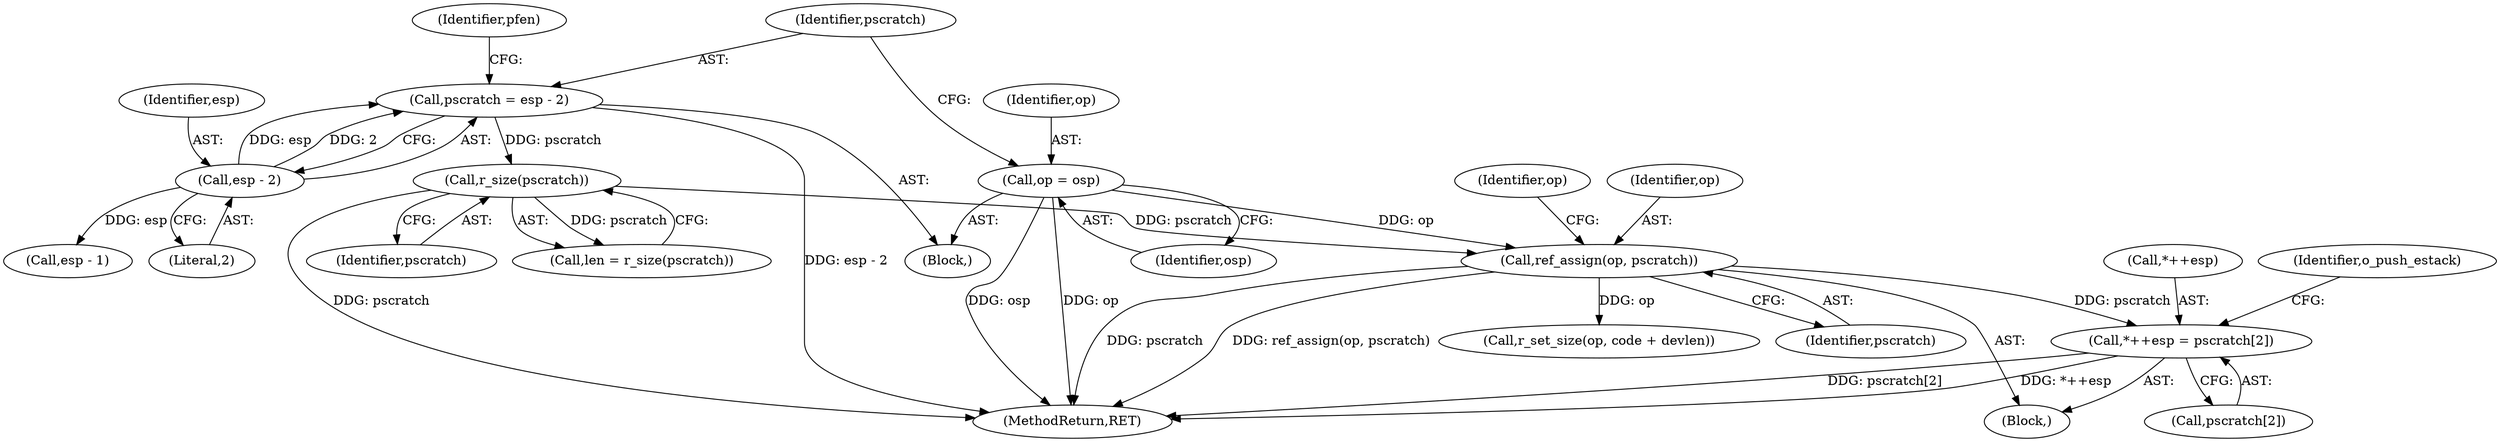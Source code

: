 digraph "0_ghostscript_2fc463d0efbd044a8232611f0898eeb12b72a970@array" {
"1000244" [label="(Call,*++esp = pscratch[2])"];
"1000234" [label="(Call,ref_assign(op, pscratch))"];
"1000110" [label="(Call,op = osp)"];
"1000149" [label="(Call,r_size(pscratch))"];
"1000114" [label="(Call,pscratch = esp - 2)"];
"1000116" [label="(Call,esp - 2)"];
"1000238" [label="(Identifier,op)"];
"1000149" [label="(Call,r_size(pscratch))"];
"1000254" [label="(MethodReturn,RET)"];
"1000244" [label="(Call,*++esp = pscratch[2])"];
"1000234" [label="(Call,ref_assign(op, pscratch))"];
"1000245" [label="(Call,*++esp)"];
"1000236" [label="(Identifier,pscratch)"];
"1000123" [label="(Call,esp - 1)"];
"1000150" [label="(Identifier,pscratch)"];
"1000112" [label="(Identifier,osp)"];
"1000114" [label="(Call,pscratch = esp - 2)"];
"1000248" [label="(Call,pscratch[2])"];
"1000110" [label="(Call,op = osp)"];
"1000147" [label="(Call,len = r_size(pscratch))"];
"1000231" [label="(Block,)"];
"1000252" [label="(Identifier,o_push_estack)"];
"1000117" [label="(Identifier,esp)"];
"1000108" [label="(Block,)"];
"1000237" [label="(Call,r_set_size(op, code + devlen))"];
"1000121" [label="(Identifier,pfen)"];
"1000115" [label="(Identifier,pscratch)"];
"1000116" [label="(Call,esp - 2)"];
"1000111" [label="(Identifier,op)"];
"1000235" [label="(Identifier,op)"];
"1000118" [label="(Literal,2)"];
"1000244" -> "1000231"  [label="AST: "];
"1000244" -> "1000248"  [label="CFG: "];
"1000245" -> "1000244"  [label="AST: "];
"1000248" -> "1000244"  [label="AST: "];
"1000252" -> "1000244"  [label="CFG: "];
"1000244" -> "1000254"  [label="DDG: pscratch[2]"];
"1000244" -> "1000254"  [label="DDG: *++esp"];
"1000234" -> "1000244"  [label="DDG: pscratch"];
"1000234" -> "1000231"  [label="AST: "];
"1000234" -> "1000236"  [label="CFG: "];
"1000235" -> "1000234"  [label="AST: "];
"1000236" -> "1000234"  [label="AST: "];
"1000238" -> "1000234"  [label="CFG: "];
"1000234" -> "1000254"  [label="DDG: pscratch"];
"1000234" -> "1000254"  [label="DDG: ref_assign(op, pscratch)"];
"1000110" -> "1000234"  [label="DDG: op"];
"1000149" -> "1000234"  [label="DDG: pscratch"];
"1000234" -> "1000237"  [label="DDG: op"];
"1000110" -> "1000108"  [label="AST: "];
"1000110" -> "1000112"  [label="CFG: "];
"1000111" -> "1000110"  [label="AST: "];
"1000112" -> "1000110"  [label="AST: "];
"1000115" -> "1000110"  [label="CFG: "];
"1000110" -> "1000254"  [label="DDG: osp"];
"1000110" -> "1000254"  [label="DDG: op"];
"1000149" -> "1000147"  [label="AST: "];
"1000149" -> "1000150"  [label="CFG: "];
"1000150" -> "1000149"  [label="AST: "];
"1000147" -> "1000149"  [label="CFG: "];
"1000149" -> "1000254"  [label="DDG: pscratch"];
"1000149" -> "1000147"  [label="DDG: pscratch"];
"1000114" -> "1000149"  [label="DDG: pscratch"];
"1000114" -> "1000108"  [label="AST: "];
"1000114" -> "1000116"  [label="CFG: "];
"1000115" -> "1000114"  [label="AST: "];
"1000116" -> "1000114"  [label="AST: "];
"1000121" -> "1000114"  [label="CFG: "];
"1000114" -> "1000254"  [label="DDG: esp - 2"];
"1000116" -> "1000114"  [label="DDG: esp"];
"1000116" -> "1000114"  [label="DDG: 2"];
"1000116" -> "1000118"  [label="CFG: "];
"1000117" -> "1000116"  [label="AST: "];
"1000118" -> "1000116"  [label="AST: "];
"1000116" -> "1000123"  [label="DDG: esp"];
}
